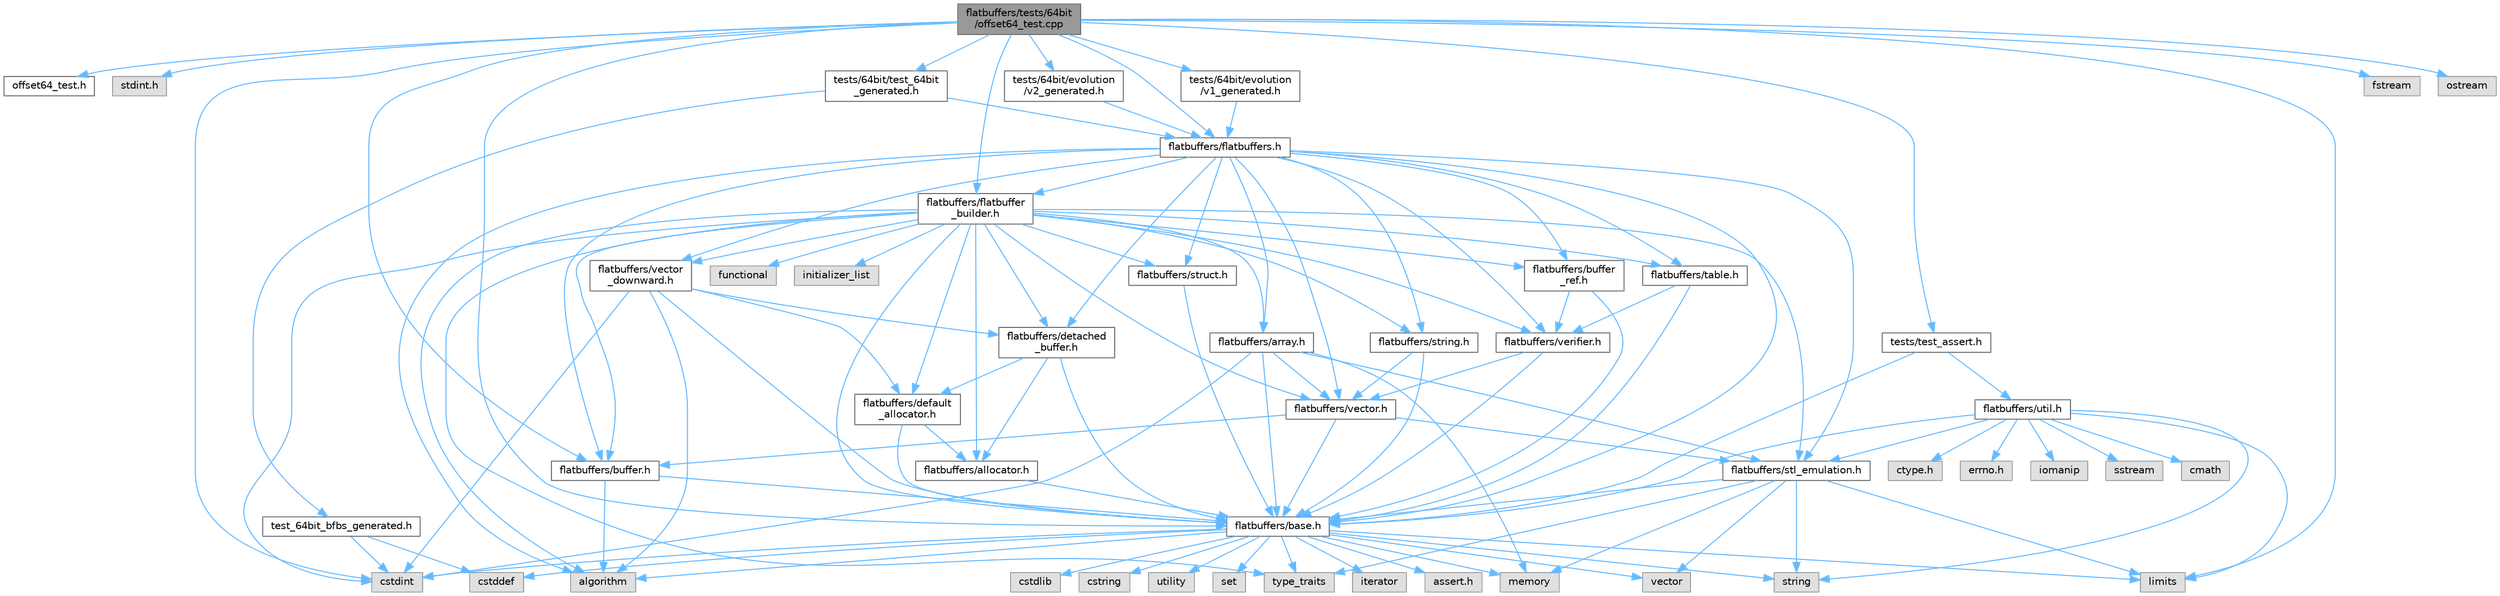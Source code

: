 digraph "flatbuffers/tests/64bit/offset64_test.cpp"
{
 // LATEX_PDF_SIZE
  bgcolor="transparent";
  edge [fontname=Helvetica,fontsize=10,labelfontname=Helvetica,labelfontsize=10];
  node [fontname=Helvetica,fontsize=10,shape=box,height=0.2,width=0.4];
  Node1 [id="Node000001",label="flatbuffers/tests/64bit\l/offset64_test.cpp",height=0.2,width=0.4,color="gray40", fillcolor="grey60", style="filled", fontcolor="black",tooltip=" "];
  Node1 -> Node2 [id="edge115_Node000001_Node000002",color="steelblue1",style="solid",tooltip=" "];
  Node2 [id="Node000002",label="offset64_test.h",height=0.2,width=0.4,color="grey40", fillcolor="white", style="filled",URL="$offset64__test_8h.html",tooltip=" "];
  Node1 -> Node3 [id="edge116_Node000001_Node000003",color="steelblue1",style="solid",tooltip=" "];
  Node3 [id="Node000003",label="stdint.h",height=0.2,width=0.4,color="grey60", fillcolor="#E0E0E0", style="filled",tooltip=" "];
  Node1 -> Node4 [id="edge117_Node000001_Node000004",color="steelblue1",style="solid",tooltip=" "];
  Node4 [id="Node000004",label="cstdint",height=0.2,width=0.4,color="grey60", fillcolor="#E0E0E0", style="filled",tooltip=" "];
  Node1 -> Node5 [id="edge118_Node000001_Node000005",color="steelblue1",style="solid",tooltip=" "];
  Node5 [id="Node000005",label="fstream",height=0.2,width=0.4,color="grey60", fillcolor="#E0E0E0", style="filled",tooltip=" "];
  Node1 -> Node6 [id="edge119_Node000001_Node000006",color="steelblue1",style="solid",tooltip=" "];
  Node6 [id="Node000006",label="limits",height=0.2,width=0.4,color="grey60", fillcolor="#E0E0E0", style="filled",tooltip=" "];
  Node1 -> Node7 [id="edge120_Node000001_Node000007",color="steelblue1",style="solid",tooltip=" "];
  Node7 [id="Node000007",label="ostream",height=0.2,width=0.4,color="grey60", fillcolor="#E0E0E0", style="filled",tooltip=" "];
  Node1 -> Node8 [id="edge121_Node000001_Node000008",color="steelblue1",style="solid",tooltip=" "];
  Node8 [id="Node000008",label="flatbuffers/base.h",height=0.2,width=0.4,color="grey40", fillcolor="white", style="filled",URL="$base_8h.html",tooltip=" "];
  Node8 -> Node9 [id="edge122_Node000008_Node000009",color="steelblue1",style="solid",tooltip=" "];
  Node9 [id="Node000009",label="assert.h",height=0.2,width=0.4,color="grey60", fillcolor="#E0E0E0", style="filled",tooltip=" "];
  Node8 -> Node4 [id="edge123_Node000008_Node000004",color="steelblue1",style="solid",tooltip=" "];
  Node8 -> Node10 [id="edge124_Node000008_Node000010",color="steelblue1",style="solid",tooltip=" "];
  Node10 [id="Node000010",label="cstddef",height=0.2,width=0.4,color="grey60", fillcolor="#E0E0E0", style="filled",tooltip=" "];
  Node8 -> Node11 [id="edge125_Node000008_Node000011",color="steelblue1",style="solid",tooltip=" "];
  Node11 [id="Node000011",label="cstdlib",height=0.2,width=0.4,color="grey60", fillcolor="#E0E0E0", style="filled",tooltip=" "];
  Node8 -> Node12 [id="edge126_Node000008_Node000012",color="steelblue1",style="solid",tooltip=" "];
  Node12 [id="Node000012",label="cstring",height=0.2,width=0.4,color="grey60", fillcolor="#E0E0E0", style="filled",tooltip=" "];
  Node8 -> Node13 [id="edge127_Node000008_Node000013",color="steelblue1",style="solid",tooltip=" "];
  Node13 [id="Node000013",label="utility",height=0.2,width=0.4,color="grey60", fillcolor="#E0E0E0", style="filled",tooltip=" "];
  Node8 -> Node14 [id="edge128_Node000008_Node000014",color="steelblue1",style="solid",tooltip=" "];
  Node14 [id="Node000014",label="string",height=0.2,width=0.4,color="grey60", fillcolor="#E0E0E0", style="filled",tooltip=" "];
  Node8 -> Node15 [id="edge129_Node000008_Node000015",color="steelblue1",style="solid",tooltip=" "];
  Node15 [id="Node000015",label="type_traits",height=0.2,width=0.4,color="grey60", fillcolor="#E0E0E0", style="filled",tooltip=" "];
  Node8 -> Node16 [id="edge130_Node000008_Node000016",color="steelblue1",style="solid",tooltip=" "];
  Node16 [id="Node000016",label="vector",height=0.2,width=0.4,color="grey60", fillcolor="#E0E0E0", style="filled",tooltip=" "];
  Node8 -> Node17 [id="edge131_Node000008_Node000017",color="steelblue1",style="solid",tooltip=" "];
  Node17 [id="Node000017",label="set",height=0.2,width=0.4,color="grey60", fillcolor="#E0E0E0", style="filled",tooltip=" "];
  Node8 -> Node18 [id="edge132_Node000008_Node000018",color="steelblue1",style="solid",tooltip=" "];
  Node18 [id="Node000018",label="algorithm",height=0.2,width=0.4,color="grey60", fillcolor="#E0E0E0", style="filled",tooltip=" "];
  Node8 -> Node6 [id="edge133_Node000008_Node000006",color="steelblue1",style="solid",tooltip=" "];
  Node8 -> Node19 [id="edge134_Node000008_Node000019",color="steelblue1",style="solid",tooltip=" "];
  Node19 [id="Node000019",label="iterator",height=0.2,width=0.4,color="grey60", fillcolor="#E0E0E0", style="filled",tooltip=" "];
  Node8 -> Node20 [id="edge135_Node000008_Node000020",color="steelblue1",style="solid",tooltip=" "];
  Node20 [id="Node000020",label="memory",height=0.2,width=0.4,color="grey60", fillcolor="#E0E0E0", style="filled",tooltip=" "];
  Node1 -> Node21 [id="edge136_Node000001_Node000021",color="steelblue1",style="solid",tooltip=" "];
  Node21 [id="Node000021",label="flatbuffers/buffer.h",height=0.2,width=0.4,color="grey40", fillcolor="white", style="filled",URL="$buffer_8h.html",tooltip=" "];
  Node21 -> Node18 [id="edge137_Node000021_Node000018",color="steelblue1",style="solid",tooltip=" "];
  Node21 -> Node8 [id="edge138_Node000021_Node000008",color="steelblue1",style="solid",tooltip=" "];
  Node1 -> Node22 [id="edge139_Node000001_Node000022",color="steelblue1",style="solid",tooltip=" "];
  Node22 [id="Node000022",label="flatbuffers/flatbuffer\l_builder.h",height=0.2,width=0.4,color="grey40", fillcolor="white", style="filled",URL="$flatbuffer__builder_8h.html",tooltip=" "];
  Node22 -> Node18 [id="edge140_Node000022_Node000018",color="steelblue1",style="solid",tooltip=" "];
  Node22 -> Node4 [id="edge141_Node000022_Node000004",color="steelblue1",style="solid",tooltip=" "];
  Node22 -> Node23 [id="edge142_Node000022_Node000023",color="steelblue1",style="solid",tooltip=" "];
  Node23 [id="Node000023",label="functional",height=0.2,width=0.4,color="grey60", fillcolor="#E0E0E0", style="filled",tooltip=" "];
  Node22 -> Node24 [id="edge143_Node000022_Node000024",color="steelblue1",style="solid",tooltip=" "];
  Node24 [id="Node000024",label="initializer_list",height=0.2,width=0.4,color="grey60", fillcolor="#E0E0E0", style="filled",tooltip=" "];
  Node22 -> Node15 [id="edge144_Node000022_Node000015",color="steelblue1",style="solid",tooltip=" "];
  Node22 -> Node25 [id="edge145_Node000022_Node000025",color="steelblue1",style="solid",tooltip=" "];
  Node25 [id="Node000025",label="flatbuffers/allocator.h",height=0.2,width=0.4,color="grey40", fillcolor="white", style="filled",URL="$allocator_8h.html",tooltip=" "];
  Node25 -> Node8 [id="edge146_Node000025_Node000008",color="steelblue1",style="solid",tooltip=" "];
  Node22 -> Node26 [id="edge147_Node000022_Node000026",color="steelblue1",style="solid",tooltip=" "];
  Node26 [id="Node000026",label="flatbuffers/array.h",height=0.2,width=0.4,color="grey40", fillcolor="white", style="filled",URL="$array_8h.html",tooltip=" "];
  Node26 -> Node4 [id="edge148_Node000026_Node000004",color="steelblue1",style="solid",tooltip=" "];
  Node26 -> Node20 [id="edge149_Node000026_Node000020",color="steelblue1",style="solid",tooltip=" "];
  Node26 -> Node8 [id="edge150_Node000026_Node000008",color="steelblue1",style="solid",tooltip=" "];
  Node26 -> Node27 [id="edge151_Node000026_Node000027",color="steelblue1",style="solid",tooltip=" "];
  Node27 [id="Node000027",label="flatbuffers/stl_emulation.h",height=0.2,width=0.4,color="grey40", fillcolor="white", style="filled",URL="$stl__emulation_8h.html",tooltip=" "];
  Node27 -> Node8 [id="edge152_Node000027_Node000008",color="steelblue1",style="solid",tooltip=" "];
  Node27 -> Node14 [id="edge153_Node000027_Node000014",color="steelblue1",style="solid",tooltip=" "];
  Node27 -> Node15 [id="edge154_Node000027_Node000015",color="steelblue1",style="solid",tooltip=" "];
  Node27 -> Node16 [id="edge155_Node000027_Node000016",color="steelblue1",style="solid",tooltip=" "];
  Node27 -> Node20 [id="edge156_Node000027_Node000020",color="steelblue1",style="solid",tooltip=" "];
  Node27 -> Node6 [id="edge157_Node000027_Node000006",color="steelblue1",style="solid",tooltip=" "];
  Node26 -> Node28 [id="edge158_Node000026_Node000028",color="steelblue1",style="solid",tooltip=" "];
  Node28 [id="Node000028",label="flatbuffers/vector.h",height=0.2,width=0.4,color="grey40", fillcolor="white", style="filled",URL="$vector_8h.html",tooltip=" "];
  Node28 -> Node8 [id="edge159_Node000028_Node000008",color="steelblue1",style="solid",tooltip=" "];
  Node28 -> Node21 [id="edge160_Node000028_Node000021",color="steelblue1",style="solid",tooltip=" "];
  Node28 -> Node27 [id="edge161_Node000028_Node000027",color="steelblue1",style="solid",tooltip=" "];
  Node22 -> Node8 [id="edge162_Node000022_Node000008",color="steelblue1",style="solid",tooltip=" "];
  Node22 -> Node21 [id="edge163_Node000022_Node000021",color="steelblue1",style="solid",tooltip=" "];
  Node22 -> Node29 [id="edge164_Node000022_Node000029",color="steelblue1",style="solid",tooltip=" "];
  Node29 [id="Node000029",label="flatbuffers/buffer\l_ref.h",height=0.2,width=0.4,color="grey40", fillcolor="white", style="filled",URL="$buffer__ref_8h.html",tooltip=" "];
  Node29 -> Node8 [id="edge165_Node000029_Node000008",color="steelblue1",style="solid",tooltip=" "];
  Node29 -> Node30 [id="edge166_Node000029_Node000030",color="steelblue1",style="solid",tooltip=" "];
  Node30 [id="Node000030",label="flatbuffers/verifier.h",height=0.2,width=0.4,color="grey40", fillcolor="white", style="filled",URL="$verifier_8h.html",tooltip=" "];
  Node30 -> Node8 [id="edge167_Node000030_Node000008",color="steelblue1",style="solid",tooltip=" "];
  Node30 -> Node28 [id="edge168_Node000030_Node000028",color="steelblue1",style="solid",tooltip=" "];
  Node22 -> Node31 [id="edge169_Node000022_Node000031",color="steelblue1",style="solid",tooltip=" "];
  Node31 [id="Node000031",label="flatbuffers/default\l_allocator.h",height=0.2,width=0.4,color="grey40", fillcolor="white", style="filled",URL="$default__allocator_8h.html",tooltip=" "];
  Node31 -> Node25 [id="edge170_Node000031_Node000025",color="steelblue1",style="solid",tooltip=" "];
  Node31 -> Node8 [id="edge171_Node000031_Node000008",color="steelblue1",style="solid",tooltip=" "];
  Node22 -> Node32 [id="edge172_Node000022_Node000032",color="steelblue1",style="solid",tooltip=" "];
  Node32 [id="Node000032",label="flatbuffers/detached\l_buffer.h",height=0.2,width=0.4,color="grey40", fillcolor="white", style="filled",URL="$detached__buffer_8h.html",tooltip=" "];
  Node32 -> Node25 [id="edge173_Node000032_Node000025",color="steelblue1",style="solid",tooltip=" "];
  Node32 -> Node8 [id="edge174_Node000032_Node000008",color="steelblue1",style="solid",tooltip=" "];
  Node32 -> Node31 [id="edge175_Node000032_Node000031",color="steelblue1",style="solid",tooltip=" "];
  Node22 -> Node27 [id="edge176_Node000022_Node000027",color="steelblue1",style="solid",tooltip=" "];
  Node22 -> Node33 [id="edge177_Node000022_Node000033",color="steelblue1",style="solid",tooltip=" "];
  Node33 [id="Node000033",label="flatbuffers/string.h",height=0.2,width=0.4,color="grey40", fillcolor="white", style="filled",URL="$string_8h.html",tooltip=" "];
  Node33 -> Node8 [id="edge178_Node000033_Node000008",color="steelblue1",style="solid",tooltip=" "];
  Node33 -> Node28 [id="edge179_Node000033_Node000028",color="steelblue1",style="solid",tooltip=" "];
  Node22 -> Node34 [id="edge180_Node000022_Node000034",color="steelblue1",style="solid",tooltip=" "];
  Node34 [id="Node000034",label="flatbuffers/struct.h",height=0.2,width=0.4,color="grey40", fillcolor="white", style="filled",URL="$struct_8h.html",tooltip=" "];
  Node34 -> Node8 [id="edge181_Node000034_Node000008",color="steelblue1",style="solid",tooltip=" "];
  Node22 -> Node35 [id="edge182_Node000022_Node000035",color="steelblue1",style="solid",tooltip=" "];
  Node35 [id="Node000035",label="flatbuffers/table.h",height=0.2,width=0.4,color="grey40", fillcolor="white", style="filled",URL="$table_8h.html",tooltip=" "];
  Node35 -> Node8 [id="edge183_Node000035_Node000008",color="steelblue1",style="solid",tooltip=" "];
  Node35 -> Node30 [id="edge184_Node000035_Node000030",color="steelblue1",style="solid",tooltip=" "];
  Node22 -> Node28 [id="edge185_Node000022_Node000028",color="steelblue1",style="solid",tooltip=" "];
  Node22 -> Node36 [id="edge186_Node000022_Node000036",color="steelblue1",style="solid",tooltip=" "];
  Node36 [id="Node000036",label="flatbuffers/vector\l_downward.h",height=0.2,width=0.4,color="grey40", fillcolor="white", style="filled",URL="$vector__downward_8h.html",tooltip=" "];
  Node36 -> Node18 [id="edge187_Node000036_Node000018",color="steelblue1",style="solid",tooltip=" "];
  Node36 -> Node4 [id="edge188_Node000036_Node000004",color="steelblue1",style="solid",tooltip=" "];
  Node36 -> Node8 [id="edge189_Node000036_Node000008",color="steelblue1",style="solid",tooltip=" "];
  Node36 -> Node31 [id="edge190_Node000036_Node000031",color="steelblue1",style="solid",tooltip=" "];
  Node36 -> Node32 [id="edge191_Node000036_Node000032",color="steelblue1",style="solid",tooltip=" "];
  Node22 -> Node30 [id="edge192_Node000022_Node000030",color="steelblue1",style="solid",tooltip=" "];
  Node1 -> Node37 [id="edge193_Node000001_Node000037",color="steelblue1",style="solid",tooltip=" "];
  Node37 [id="Node000037",label="flatbuffers/flatbuffers.h",height=0.2,width=0.4,color="grey40", fillcolor="white", style="filled",URL="$flatbuffers_8h.html",tooltip=" "];
  Node37 -> Node18 [id="edge194_Node000037_Node000018",color="steelblue1",style="solid",tooltip=" "];
  Node37 -> Node26 [id="edge195_Node000037_Node000026",color="steelblue1",style="solid",tooltip=" "];
  Node37 -> Node8 [id="edge196_Node000037_Node000008",color="steelblue1",style="solid",tooltip=" "];
  Node37 -> Node21 [id="edge197_Node000037_Node000021",color="steelblue1",style="solid",tooltip=" "];
  Node37 -> Node29 [id="edge198_Node000037_Node000029",color="steelblue1",style="solid",tooltip=" "];
  Node37 -> Node32 [id="edge199_Node000037_Node000032",color="steelblue1",style="solid",tooltip=" "];
  Node37 -> Node22 [id="edge200_Node000037_Node000022",color="steelblue1",style="solid",tooltip=" "];
  Node37 -> Node27 [id="edge201_Node000037_Node000027",color="steelblue1",style="solid",tooltip=" "];
  Node37 -> Node33 [id="edge202_Node000037_Node000033",color="steelblue1",style="solid",tooltip=" "];
  Node37 -> Node34 [id="edge203_Node000037_Node000034",color="steelblue1",style="solid",tooltip=" "];
  Node37 -> Node35 [id="edge204_Node000037_Node000035",color="steelblue1",style="solid",tooltip=" "];
  Node37 -> Node28 [id="edge205_Node000037_Node000028",color="steelblue1",style="solid",tooltip=" "];
  Node37 -> Node36 [id="edge206_Node000037_Node000036",color="steelblue1",style="solid",tooltip=" "];
  Node37 -> Node30 [id="edge207_Node000037_Node000030",color="steelblue1",style="solid",tooltip=" "];
  Node1 -> Node38 [id="edge208_Node000001_Node000038",color="steelblue1",style="solid",tooltip=" "];
  Node38 [id="Node000038",label="tests/64bit/evolution\l/v1_generated.h",height=0.2,width=0.4,color="grey40", fillcolor="white", style="filled",URL="$v1__generated_8h.html",tooltip=" "];
  Node38 -> Node37 [id="edge209_Node000038_Node000037",color="steelblue1",style="solid",tooltip=" "];
  Node1 -> Node39 [id="edge210_Node000001_Node000039",color="steelblue1",style="solid",tooltip=" "];
  Node39 [id="Node000039",label="tests/64bit/evolution\l/v2_generated.h",height=0.2,width=0.4,color="grey40", fillcolor="white", style="filled",URL="$v2__generated_8h.html",tooltip=" "];
  Node39 -> Node37 [id="edge211_Node000039_Node000037",color="steelblue1",style="solid",tooltip=" "];
  Node1 -> Node40 [id="edge212_Node000001_Node000040",color="steelblue1",style="solid",tooltip=" "];
  Node40 [id="Node000040",label="tests/64bit/test_64bit\l_generated.h",height=0.2,width=0.4,color="grey40", fillcolor="white", style="filled",URL="$test__64bit__generated_8h.html",tooltip=" "];
  Node40 -> Node37 [id="edge213_Node000040_Node000037",color="steelblue1",style="solid",tooltip=" "];
  Node40 -> Node41 [id="edge214_Node000040_Node000041",color="steelblue1",style="solid",tooltip=" "];
  Node41 [id="Node000041",label="test_64bit_bfbs_generated.h",height=0.2,width=0.4,color="grey40", fillcolor="white", style="filled",URL="$test__64bit__bfbs__generated_8h.html",tooltip=" "];
  Node41 -> Node10 [id="edge215_Node000041_Node000010",color="steelblue1",style="solid",tooltip=" "];
  Node41 -> Node4 [id="edge216_Node000041_Node000004",color="steelblue1",style="solid",tooltip=" "];
  Node1 -> Node42 [id="edge217_Node000001_Node000042",color="steelblue1",style="solid",tooltip=" "];
  Node42 [id="Node000042",label="tests/test_assert.h",height=0.2,width=0.4,color="grey40", fillcolor="white", style="filled",URL="$test__assert_8h.html",tooltip=" "];
  Node42 -> Node8 [id="edge218_Node000042_Node000008",color="steelblue1",style="solid",tooltip=" "];
  Node42 -> Node43 [id="edge219_Node000042_Node000043",color="steelblue1",style="solid",tooltip=" "];
  Node43 [id="Node000043",label="flatbuffers/util.h",height=0.2,width=0.4,color="grey40", fillcolor="white", style="filled",URL="$util_8h.html",tooltip=" "];
  Node43 -> Node44 [id="edge220_Node000043_Node000044",color="steelblue1",style="solid",tooltip=" "];
  Node44 [id="Node000044",label="ctype.h",height=0.2,width=0.4,color="grey60", fillcolor="#E0E0E0", style="filled",tooltip=" "];
  Node43 -> Node45 [id="edge221_Node000043_Node000045",color="steelblue1",style="solid",tooltip=" "];
  Node45 [id="Node000045",label="errno.h",height=0.2,width=0.4,color="grey60", fillcolor="#E0E0E0", style="filled",tooltip=" "];
  Node43 -> Node8 [id="edge222_Node000043_Node000008",color="steelblue1",style="solid",tooltip=" "];
  Node43 -> Node27 [id="edge223_Node000043_Node000027",color="steelblue1",style="solid",tooltip=" "];
  Node43 -> Node46 [id="edge224_Node000043_Node000046",color="steelblue1",style="solid",tooltip=" "];
  Node46 [id="Node000046",label="iomanip",height=0.2,width=0.4,color="grey60", fillcolor="#E0E0E0", style="filled",tooltip=" "];
  Node43 -> Node47 [id="edge225_Node000043_Node000047",color="steelblue1",style="solid",tooltip=" "];
  Node47 [id="Node000047",label="sstream",height=0.2,width=0.4,color="grey60", fillcolor="#E0E0E0", style="filled",tooltip=" "];
  Node43 -> Node48 [id="edge226_Node000043_Node000048",color="steelblue1",style="solid",tooltip=" "];
  Node48 [id="Node000048",label="cmath",height=0.2,width=0.4,color="grey60", fillcolor="#E0E0E0", style="filled",tooltip=" "];
  Node43 -> Node6 [id="edge227_Node000043_Node000006",color="steelblue1",style="solid",tooltip=" "];
  Node43 -> Node14 [id="edge228_Node000043_Node000014",color="steelblue1",style="solid",tooltip=" "];
}
